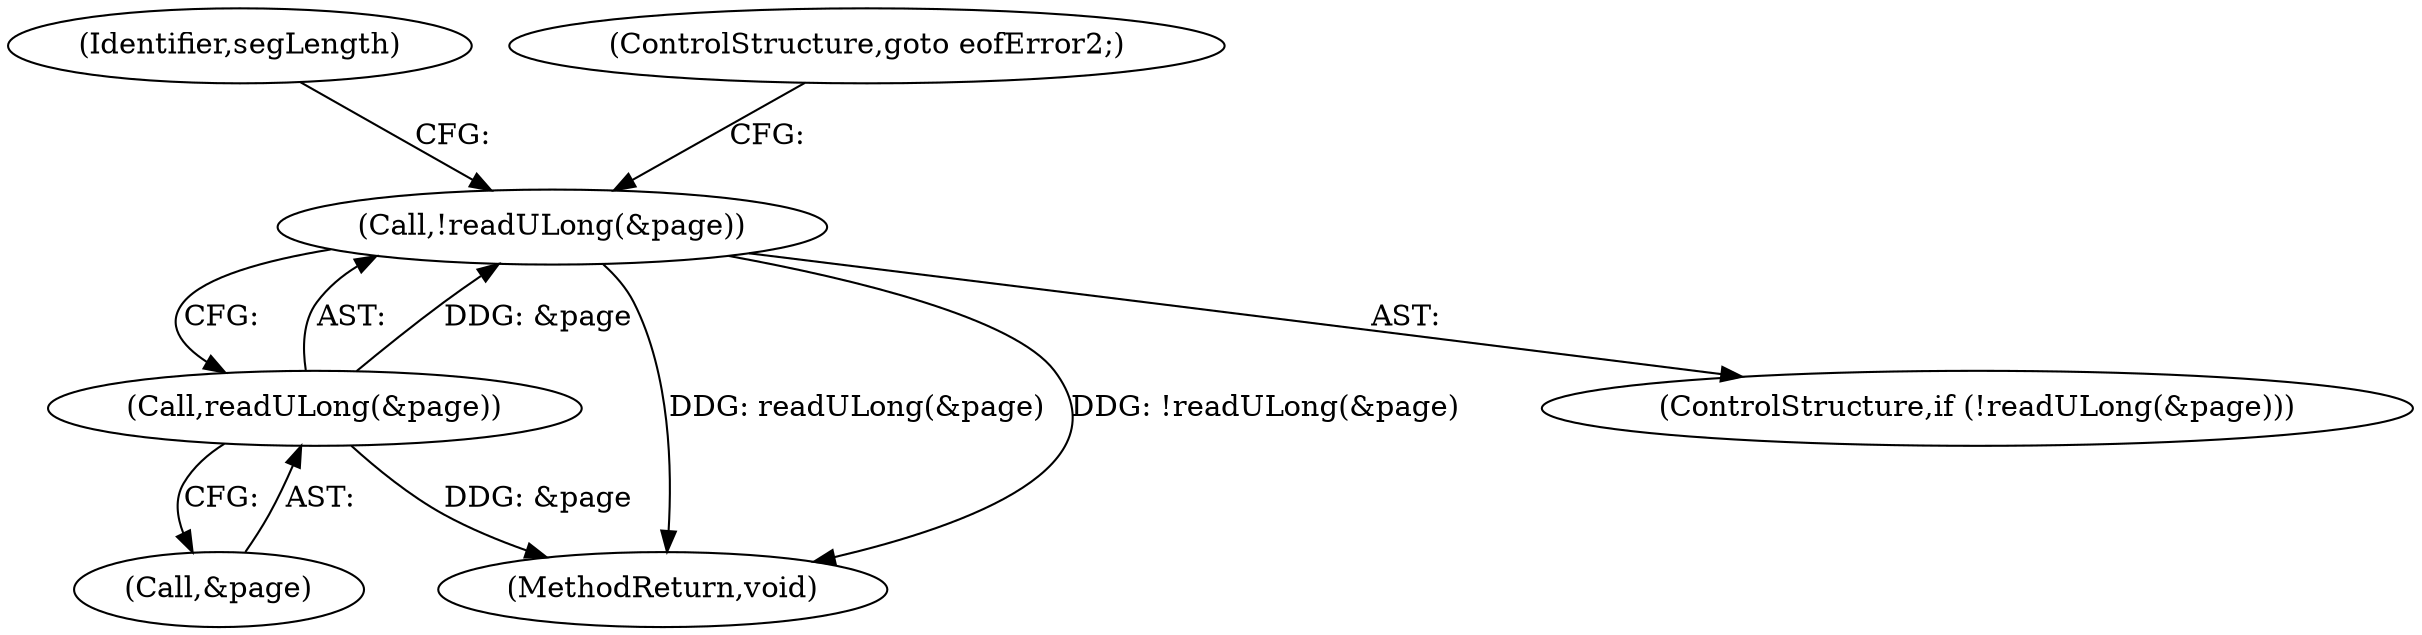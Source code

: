 digraph "0_poppler_58e04a08afee39370283c494ee2e4e392fd3b684@API" {
"1000295" [label="(Call,!readULong(&page))"];
"1000296" [label="(Call,readULong(&page))"];
"1000580" [label="(MethodReturn,void)"];
"1000314" [label="(Identifier,segLength)"];
"1000297" [label="(Call,&page)"];
"1000300" [label="(ControlStructure,goto eofError2;)"];
"1000296" [label="(Call,readULong(&page))"];
"1000295" [label="(Call,!readULong(&page))"];
"1000294" [label="(ControlStructure,if (!readULong(&page)))"];
"1000295" -> "1000294"  [label="AST: "];
"1000295" -> "1000296"  [label="CFG: "];
"1000296" -> "1000295"  [label="AST: "];
"1000300" -> "1000295"  [label="CFG: "];
"1000314" -> "1000295"  [label="CFG: "];
"1000295" -> "1000580"  [label="DDG: readULong(&page)"];
"1000295" -> "1000580"  [label="DDG: !readULong(&page)"];
"1000296" -> "1000295"  [label="DDG: &page"];
"1000296" -> "1000297"  [label="CFG: "];
"1000297" -> "1000296"  [label="AST: "];
"1000296" -> "1000580"  [label="DDG: &page"];
}
